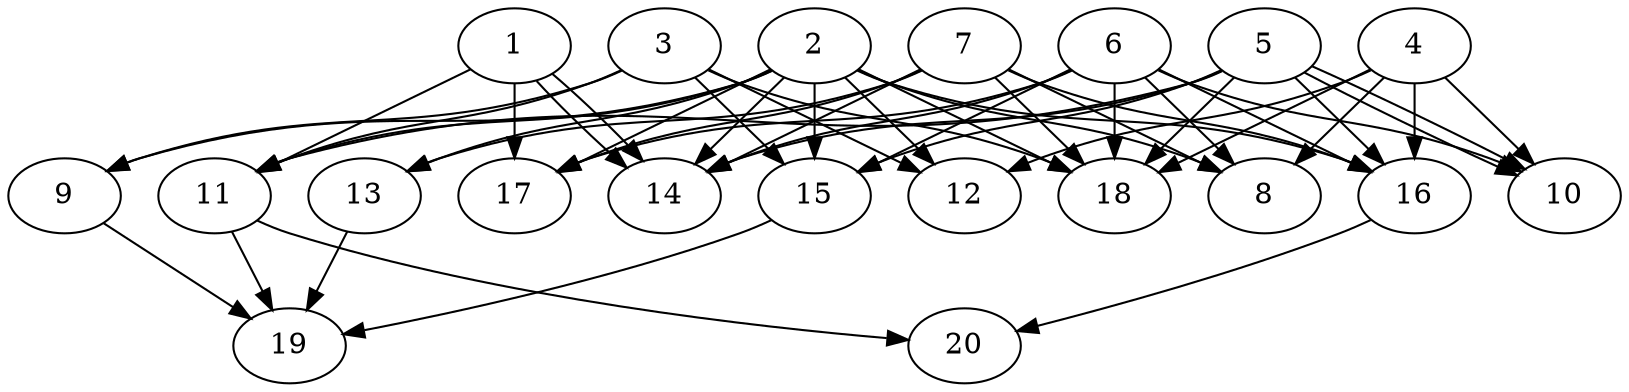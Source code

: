 // DAG automatically generated by daggen at Wed Jul 24 21:20:06 2019
// ./daggen --dot -n 20 --ccr 0.3 --fat 0.8 --regular 0.5 --density 0.8 --mindata 5242880 --maxdata 52428800 
digraph G {
  1 [size="113728853", alpha="0.18", expect_size="34118656"] 
  1 -> 11 [size ="34118656"]
  1 -> 14 [size ="34118656"]
  1 -> 14 [size ="34118656"]
  1 -> 17 [size ="34118656"]
  2 [size="68150613", alpha="0.18", expect_size="20445184"] 
  2 -> 8 [size ="20445184"]
  2 -> 9 [size ="20445184"]
  2 -> 11 [size ="20445184"]
  2 -> 12 [size ="20445184"]
  2 -> 13 [size ="20445184"]
  2 -> 14 [size ="20445184"]
  2 -> 15 [size ="20445184"]
  2 -> 16 [size ="20445184"]
  2 -> 17 [size ="20445184"]
  2 -> 18 [size ="20445184"]
  3 [size="163611307", alpha="0.12", expect_size="49083392"] 
  3 -> 9 [size ="49083392"]
  3 -> 11 [size ="49083392"]
  3 -> 12 [size ="49083392"]
  3 -> 15 [size ="49083392"]
  3 -> 18 [size ="49083392"]
  4 [size="151620267", alpha="0.03", expect_size="45486080"] 
  4 -> 8 [size ="45486080"]
  4 -> 10 [size ="45486080"]
  4 -> 12 [size ="45486080"]
  4 -> 16 [size ="45486080"]
  4 -> 18 [size ="45486080"]
  5 [size="84493653", alpha="0.19", expect_size="25348096"] 
  5 -> 10 [size ="25348096"]
  5 -> 10 [size ="25348096"]
  5 -> 11 [size ="25348096"]
  5 -> 14 [size ="25348096"]
  5 -> 15 [size ="25348096"]
  5 -> 16 [size ="25348096"]
  5 -> 18 [size ="25348096"]
  6 [size="23749973", alpha="0.15", expect_size="7124992"] 
  6 -> 8 [size ="7124992"]
  6 -> 10 [size ="7124992"]
  6 -> 14 [size ="7124992"]
  6 -> 15 [size ="7124992"]
  6 -> 16 [size ="7124992"]
  6 -> 17 [size ="7124992"]
  6 -> 18 [size ="7124992"]
  7 [size="58722987", alpha="0.18", expect_size="17616896"] 
  7 -> 8 [size ="17616896"]
  7 -> 13 [size ="17616896"]
  7 -> 14 [size ="17616896"]
  7 -> 16 [size ="17616896"]
  7 -> 17 [size ="17616896"]
  7 -> 18 [size ="17616896"]
  8 [size="30259200", alpha="0.11", expect_size="9077760"] 
  9 [size="61853013", alpha="0.02", expect_size="18555904"] 
  9 -> 19 [size ="18555904"]
  10 [size="50196480", alpha="0.16", expect_size="15058944"] 
  11 [size="134038187", alpha="0.03", expect_size="40211456"] 
  11 -> 19 [size ="40211456"]
  11 -> 20 [size ="40211456"]
  12 [size="118480213", alpha="0.17", expect_size="35544064"] 
  13 [size="101679787", alpha="0.19", expect_size="30503936"] 
  13 -> 19 [size ="30503936"]
  14 [size="37184853", alpha="0.08", expect_size="11155456"] 
  15 [size="58548907", alpha="0.10", expect_size="17564672"] 
  15 -> 19 [size ="17564672"]
  16 [size="53599573", alpha="0.10", expect_size="16079872"] 
  16 -> 20 [size ="16079872"]
  17 [size="171533653", alpha="0.17", expect_size="51460096"] 
  18 [size="153972053", alpha="0.15", expect_size="46191616"] 
  19 [size="82234027", alpha="0.09", expect_size="24670208"] 
  20 [size="100464640", alpha="0.08", expect_size="30139392"] 
}
